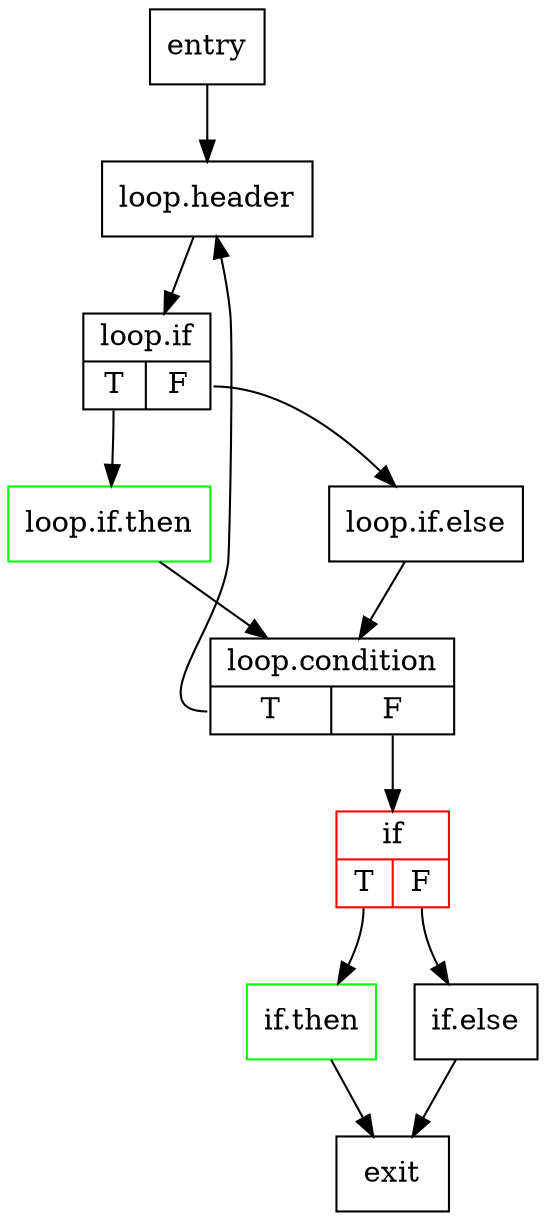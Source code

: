 digraph "Counterexample CFG" {

    node [shape=record]
	entry;
    loop_header[label="{loop.header}"];
    loop_if[label="{loop.if|{<s0>T|<s1>F}}"];
    loop_if_then[color=green, label="{loop.if.then}"];
    loop_if_else[label="{loop.if.else}"];
    loop_condition[label="{loop.condition|{<s0>T|<s1>F}}"];
    if[color=red, label="{if|{<s0>T|<s1>F}}"];
    if_then[color=green, label="{if.then}"];
    if_else[label="{if.else}"];
    exit;
    entry->loop_header->loop_if;
    loop_if:s0->loop_if_then->loop_condition;
    loop_if:s1->loop_if_else->loop_condition;
    loop_condition:s0->loop_header;
    loop_condition:s1->if;
    if:s0->if_then->exit;
    if:s1->if_else->exit;
}
